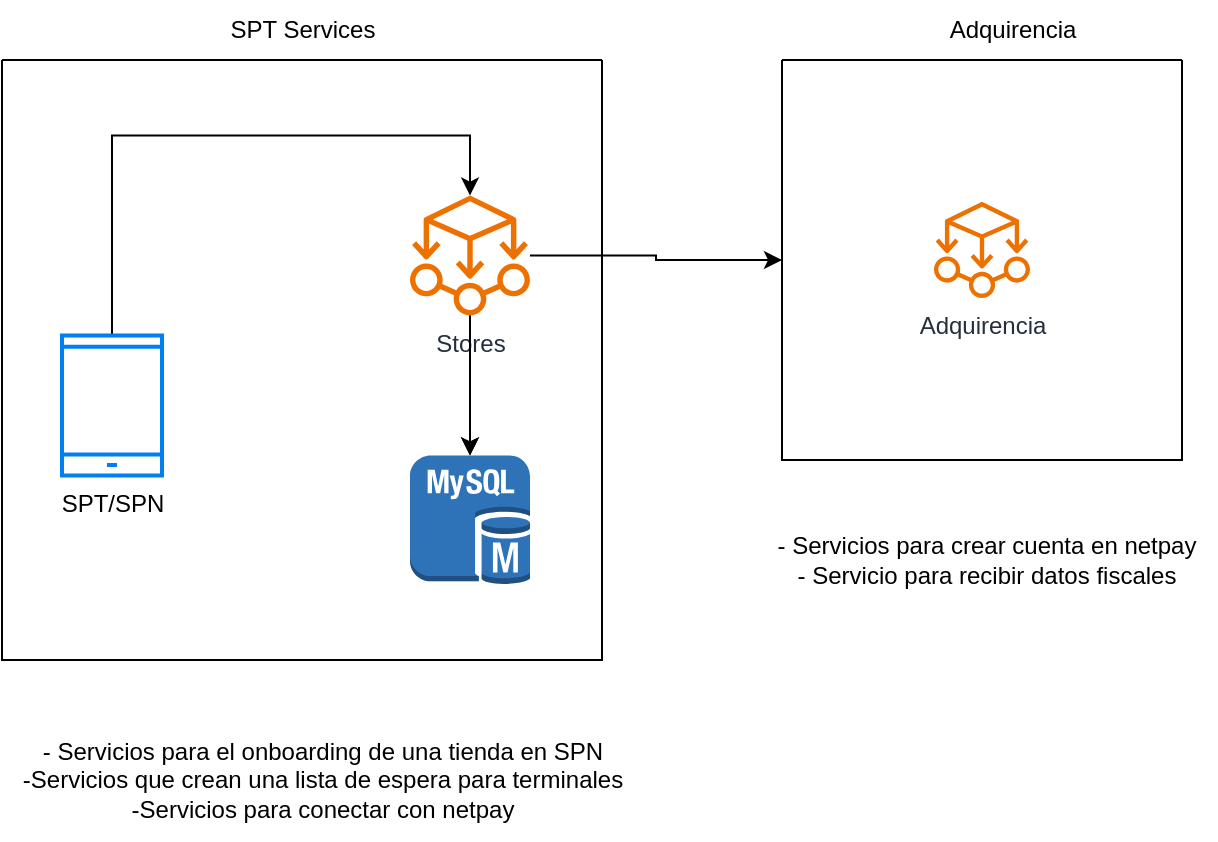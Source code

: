 <mxfile version="24.4.2" type="github">
  <diagram name="Página-1" id="g_CuxFxD6qwpsW24pDU-">
    <mxGraphModel dx="2074" dy="1121" grid="1" gridSize="10" guides="1" tooltips="1" connect="1" arrows="1" fold="1" page="1" pageScale="1" pageWidth="827" pageHeight="1169" math="0" shadow="0">
      <root>
        <mxCell id="0" />
        <mxCell id="1" parent="0" />
        <mxCell id="hPSGs_elmp--i8Mf3MvZ-20" value="" style="swimlane;startSize=0;" vertex="1" parent="1">
          <mxGeometry x="130" y="140" width="300" height="300" as="geometry">
            <mxRectangle x="220" y="140" width="50" height="40" as="alternateBounds" />
          </mxGeometry>
        </mxCell>
        <mxCell id="hPSGs_elmp--i8Mf3MvZ-18" style="edgeStyle=orthogonalEdgeStyle;rounded=0;orthogonalLoop=1;jettySize=auto;html=1;" edge="1" parent="hPSGs_elmp--i8Mf3MvZ-20" source="hPSGs_elmp--i8Mf3MvZ-15" target="hPSGs_elmp--i8Mf3MvZ-12">
          <mxGeometry relative="1" as="geometry">
            <Array as="points">
              <mxPoint x="55" y="37.75" />
              <mxPoint x="234" y="37.75" />
            </Array>
          </mxGeometry>
        </mxCell>
        <mxCell id="hPSGs_elmp--i8Mf3MvZ-15" value="SPT/SPN" style="html=1;verticalLabelPosition=bottom;align=center;labelBackgroundColor=#ffffff;verticalAlign=top;strokeWidth=2;strokeColor=#0080F0;shadow=0;dashed=0;shape=mxgraph.ios7.icons.smartphone;" vertex="1" parent="hPSGs_elmp--i8Mf3MvZ-20">
          <mxGeometry x="30" y="137.75" width="50" height="70" as="geometry" />
        </mxCell>
        <mxCell id="hPSGs_elmp--i8Mf3MvZ-27" value="" style="edgeStyle=orthogonalEdgeStyle;rounded=0;orthogonalLoop=1;jettySize=auto;html=1;" edge="1" parent="hPSGs_elmp--i8Mf3MvZ-20" source="hPSGs_elmp--i8Mf3MvZ-12" target="hPSGs_elmp--i8Mf3MvZ-13">
          <mxGeometry relative="1" as="geometry" />
        </mxCell>
        <mxCell id="hPSGs_elmp--i8Mf3MvZ-12" value="Stores" style="sketch=0;outlineConnect=0;fontColor=#232F3E;gradientColor=none;fillColor=#ED7100;strokeColor=none;dashed=0;verticalLabelPosition=bottom;verticalAlign=top;align=center;html=1;fontSize=12;fontStyle=0;aspect=fixed;pointerEvents=1;shape=mxgraph.aws4.ec2_aws_microservice_extractor_for_net;" vertex="1" parent="hPSGs_elmp--i8Mf3MvZ-20">
          <mxGeometry x="204" y="67.75" width="60" height="60" as="geometry" />
        </mxCell>
        <mxCell id="hPSGs_elmp--i8Mf3MvZ-13" value="" style="outlineConnect=0;dashed=0;verticalLabelPosition=bottom;verticalAlign=top;align=center;html=1;shape=mxgraph.aws3.mysql_db_instance;fillColor=#2E73B8;gradientColor=none;" vertex="1" parent="hPSGs_elmp--i8Mf3MvZ-20">
          <mxGeometry x="204" y="197.75" width="60" height="64.5" as="geometry" />
        </mxCell>
        <mxCell id="hPSGs_elmp--i8Mf3MvZ-14" style="edgeStyle=orthogonalEdgeStyle;rounded=0;orthogonalLoop=1;jettySize=auto;html=1;" edge="1" parent="hPSGs_elmp--i8Mf3MvZ-20" source="hPSGs_elmp--i8Mf3MvZ-12" target="hPSGs_elmp--i8Mf3MvZ-13">
          <mxGeometry relative="1" as="geometry" />
        </mxCell>
        <mxCell id="hPSGs_elmp--i8Mf3MvZ-21" value="SPT Services" style="text;html=1;align=center;verticalAlign=middle;resizable=0;points=[];autosize=1;strokeColor=none;fillColor=none;" vertex="1" parent="1">
          <mxGeometry x="230" y="110" width="100" height="30" as="geometry" />
        </mxCell>
        <mxCell id="hPSGs_elmp--i8Mf3MvZ-22" value="" style="swimlane;startSize=0;" vertex="1" parent="1">
          <mxGeometry x="520" y="140" width="200" height="200" as="geometry" />
        </mxCell>
        <mxCell id="hPSGs_elmp--i8Mf3MvZ-19" value="Adquirencia&lt;div&gt;&lt;br&gt;&lt;/div&gt;" style="sketch=0;outlineConnect=0;fontColor=#232F3E;gradientColor=none;fillColor=#ED7100;strokeColor=none;dashed=0;verticalLabelPosition=bottom;verticalAlign=top;align=center;html=1;fontSize=12;fontStyle=0;aspect=fixed;pointerEvents=1;shape=mxgraph.aws4.ec2_aws_microservice_extractor_for_net;" vertex="1" parent="hPSGs_elmp--i8Mf3MvZ-22">
          <mxGeometry x="76" y="71" width="48" height="48" as="geometry" />
        </mxCell>
        <mxCell id="hPSGs_elmp--i8Mf3MvZ-23" style="edgeStyle=orthogonalEdgeStyle;rounded=0;orthogonalLoop=1;jettySize=auto;html=1;" edge="1" parent="1" source="hPSGs_elmp--i8Mf3MvZ-12" target="hPSGs_elmp--i8Mf3MvZ-22">
          <mxGeometry relative="1" as="geometry" />
        </mxCell>
        <mxCell id="hPSGs_elmp--i8Mf3MvZ-24" value="Adquirencia" style="text;html=1;align=center;verticalAlign=middle;resizable=0;points=[];autosize=1;strokeColor=none;fillColor=none;" vertex="1" parent="1">
          <mxGeometry x="590" y="110" width="90" height="30" as="geometry" />
        </mxCell>
        <mxCell id="hPSGs_elmp--i8Mf3MvZ-25" value="- Servicios para el onboarding de una tienda en SPN&lt;div&gt;-Servicios que crean una lista de espera para terminales&lt;/div&gt;&lt;div&gt;-Servicios para conectar con netpay&lt;/div&gt;" style="text;html=1;align=center;verticalAlign=middle;resizable=0;points=[];autosize=1;strokeColor=none;fillColor=none;" vertex="1" parent="1">
          <mxGeometry x="130" y="470" width="320" height="60" as="geometry" />
        </mxCell>
        <mxCell id="hPSGs_elmp--i8Mf3MvZ-26" value="- Servicios para crear cuenta en netpay&lt;div&gt;- Servicio para recibir datos fiscales&lt;/div&gt;" style="text;html=1;align=center;verticalAlign=middle;resizable=0;points=[];autosize=1;strokeColor=none;fillColor=none;" vertex="1" parent="1">
          <mxGeometry x="507" y="370" width="230" height="40" as="geometry" />
        </mxCell>
      </root>
    </mxGraphModel>
  </diagram>
</mxfile>
